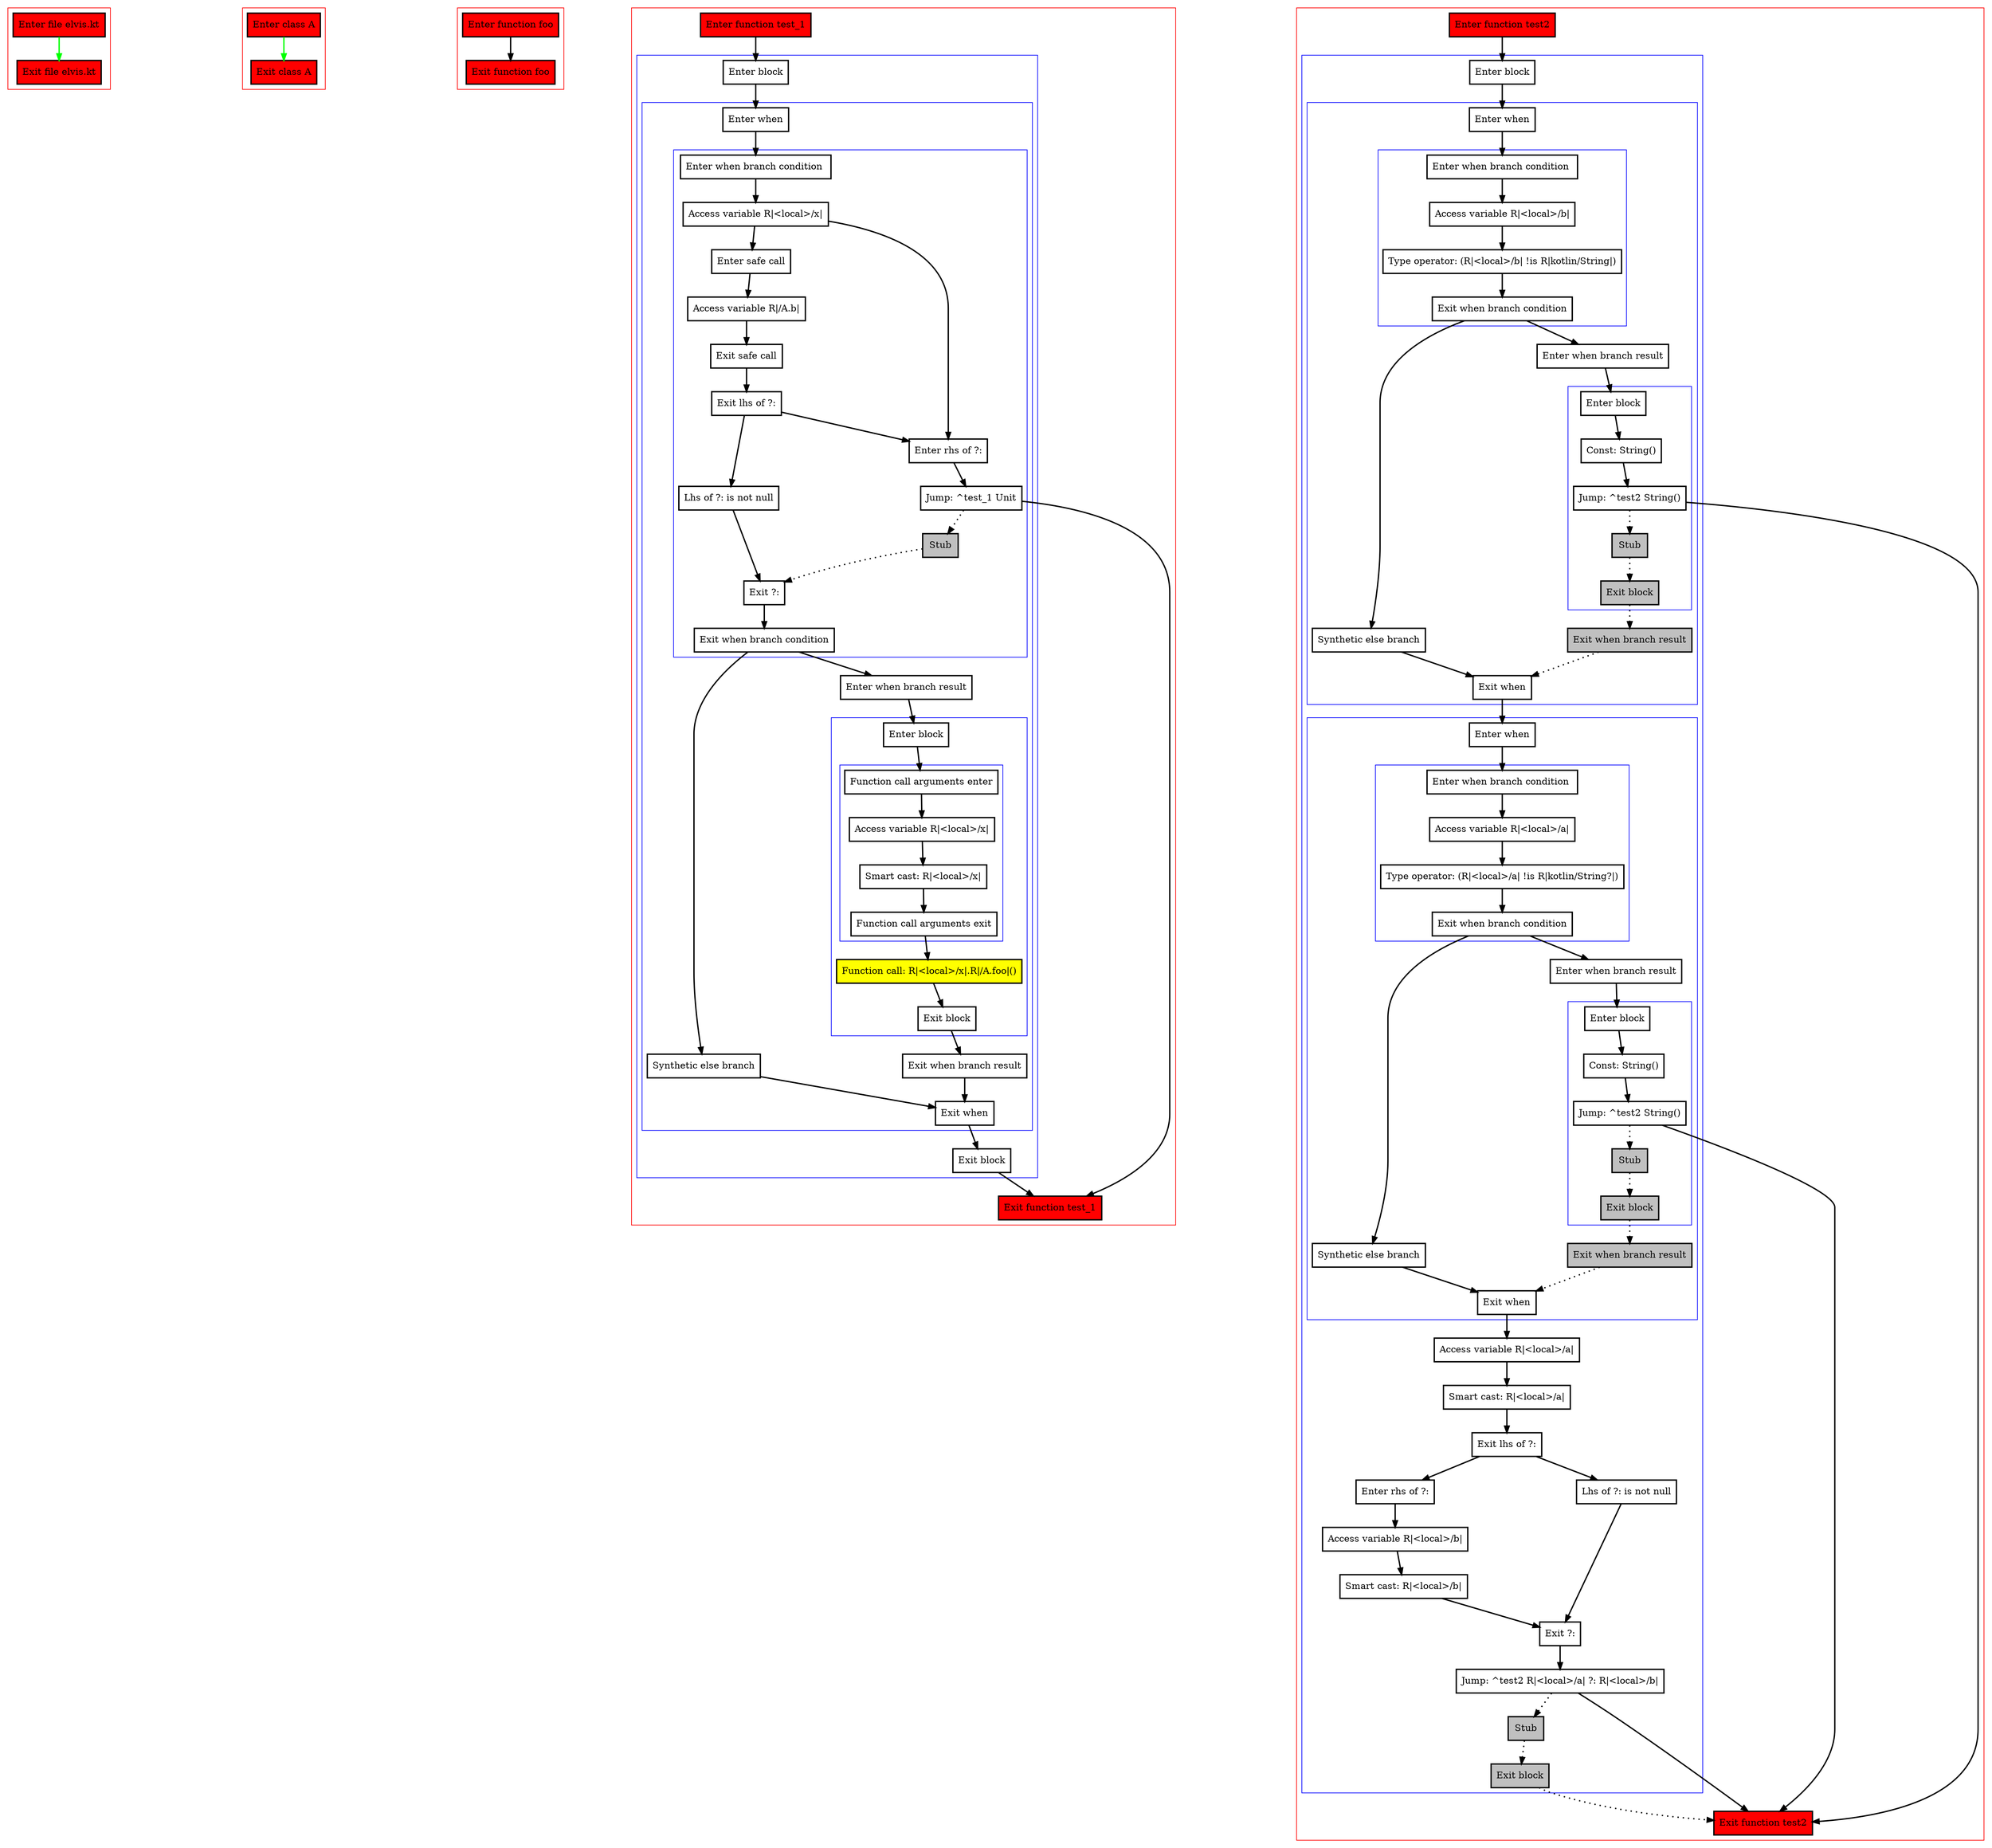 digraph elvis_kt {
    graph [nodesep=3]
    node [shape=box penwidth=2]
    edge [penwidth=2]

    subgraph cluster_0 {
        color=red
        0 [label="Enter file elvis.kt" style="filled" fillcolor=red];
        1 [label="Exit file elvis.kt" style="filled" fillcolor=red];
    }
    0 -> {1} [color=green];

    subgraph cluster_1 {
        color=red
        2 [label="Enter class A" style="filled" fillcolor=red];
        3 [label="Exit class A" style="filled" fillcolor=red];
    }
    2 -> {3} [color=green];

    subgraph cluster_2 {
        color=red
        4 [label="Enter function foo" style="filled" fillcolor=red];
        5 [label="Exit function foo" style="filled" fillcolor=red];
    }
    4 -> {5};

    subgraph cluster_3 {
        color=red
        6 [label="Enter function test_1" style="filled" fillcolor=red];
        subgraph cluster_4 {
            color=blue
            7 [label="Enter block"];
            subgraph cluster_5 {
                color=blue
                8 [label="Enter when"];
                subgraph cluster_6 {
                    color=blue
                    9 [label="Enter when branch condition "];
                    10 [label="Access variable R|<local>/x|"];
                    11 [label="Enter safe call"];
                    12 [label="Access variable R|/A.b|"];
                    13 [label="Exit safe call"];
                    14 [label="Exit lhs of ?:"];
                    15 [label="Enter rhs of ?:"];
                    16 [label="Jump: ^test_1 Unit"];
                    17 [label="Stub" style="filled" fillcolor=gray];
                    18 [label="Lhs of ?: is not null"];
                    19 [label="Exit ?:"];
                    20 [label="Exit when branch condition"];
                }
                21 [label="Synthetic else branch"];
                22 [label="Enter when branch result"];
                subgraph cluster_7 {
                    color=blue
                    23 [label="Enter block"];
                    subgraph cluster_8 {
                        color=blue
                        24 [label="Function call arguments enter"];
                        25 [label="Access variable R|<local>/x|"];
                        26 [label="Smart cast: R|<local>/x|"];
                        27 [label="Function call arguments exit"];
                    }
                    28 [label="Function call: R|<local>/x|.R|/A.foo|()" style="filled" fillcolor=yellow];
                    29 [label="Exit block"];
                }
                30 [label="Exit when branch result"];
                31 [label="Exit when"];
            }
            32 [label="Exit block"];
        }
        33 [label="Exit function test_1" style="filled" fillcolor=red];
    }
    6 -> {7};
    7 -> {8};
    8 -> {9};
    9 -> {10};
    10 -> {11 15};
    11 -> {12};
    12 -> {13};
    13 -> {14};
    14 -> {15 18};
    15 -> {16};
    16 -> {33};
    16 -> {17} [style=dotted];
    17 -> {19} [style=dotted];
    18 -> {19};
    19 -> {20};
    20 -> {21 22};
    21 -> {31};
    22 -> {23};
    23 -> {24};
    24 -> {25};
    25 -> {26};
    26 -> {27};
    27 -> {28};
    28 -> {29};
    29 -> {30};
    30 -> {31};
    31 -> {32};
    32 -> {33};

    subgraph cluster_9 {
        color=red
        34 [label="Enter function test2" style="filled" fillcolor=red];
        subgraph cluster_10 {
            color=blue
            35 [label="Enter block"];
            subgraph cluster_11 {
                color=blue
                36 [label="Enter when"];
                subgraph cluster_12 {
                    color=blue
                    37 [label="Enter when branch condition "];
                    38 [label="Access variable R|<local>/b|"];
                    39 [label="Type operator: (R|<local>/b| !is R|kotlin/String|)"];
                    40 [label="Exit when branch condition"];
                }
                41 [label="Synthetic else branch"];
                42 [label="Enter when branch result"];
                subgraph cluster_13 {
                    color=blue
                    43 [label="Enter block"];
                    44 [label="Const: String()"];
                    45 [label="Jump: ^test2 String()"];
                    46 [label="Stub" style="filled" fillcolor=gray];
                    47 [label="Exit block" style="filled" fillcolor=gray];
                }
                48 [label="Exit when branch result" style="filled" fillcolor=gray];
                49 [label="Exit when"];
            }
            subgraph cluster_14 {
                color=blue
                50 [label="Enter when"];
                subgraph cluster_15 {
                    color=blue
                    51 [label="Enter when branch condition "];
                    52 [label="Access variable R|<local>/a|"];
                    53 [label="Type operator: (R|<local>/a| !is R|kotlin/String?|)"];
                    54 [label="Exit when branch condition"];
                }
                55 [label="Synthetic else branch"];
                56 [label="Enter when branch result"];
                subgraph cluster_16 {
                    color=blue
                    57 [label="Enter block"];
                    58 [label="Const: String()"];
                    59 [label="Jump: ^test2 String()"];
                    60 [label="Stub" style="filled" fillcolor=gray];
                    61 [label="Exit block" style="filled" fillcolor=gray];
                }
                62 [label="Exit when branch result" style="filled" fillcolor=gray];
                63 [label="Exit when"];
            }
            64 [label="Access variable R|<local>/a|"];
            65 [label="Smart cast: R|<local>/a|"];
            66 [label="Exit lhs of ?:"];
            67 [label="Enter rhs of ?:"];
            68 [label="Access variable R|<local>/b|"];
            69 [label="Smart cast: R|<local>/b|"];
            70 [label="Lhs of ?: is not null"];
            71 [label="Exit ?:"];
            72 [label="Jump: ^test2 R|<local>/a| ?: R|<local>/b|"];
            73 [label="Stub" style="filled" fillcolor=gray];
            74 [label="Exit block" style="filled" fillcolor=gray];
        }
        75 [label="Exit function test2" style="filled" fillcolor=red];
    }
    34 -> {35};
    35 -> {36};
    36 -> {37};
    37 -> {38};
    38 -> {39};
    39 -> {40};
    40 -> {41 42};
    41 -> {49};
    42 -> {43};
    43 -> {44};
    44 -> {45};
    45 -> {75};
    45 -> {46} [style=dotted];
    46 -> {47} [style=dotted];
    47 -> {48} [style=dotted];
    48 -> {49} [style=dotted];
    49 -> {50};
    50 -> {51};
    51 -> {52};
    52 -> {53};
    53 -> {54};
    54 -> {55 56};
    55 -> {63};
    56 -> {57};
    57 -> {58};
    58 -> {59};
    59 -> {75};
    59 -> {60} [style=dotted];
    60 -> {61} [style=dotted];
    61 -> {62} [style=dotted];
    62 -> {63} [style=dotted];
    63 -> {64};
    64 -> {65};
    65 -> {66};
    66 -> {67 70};
    67 -> {68};
    68 -> {69};
    69 -> {71};
    70 -> {71};
    71 -> {72};
    72 -> {75};
    72 -> {73} [style=dotted];
    73 -> {74} [style=dotted];
    74 -> {75} [style=dotted];

}

